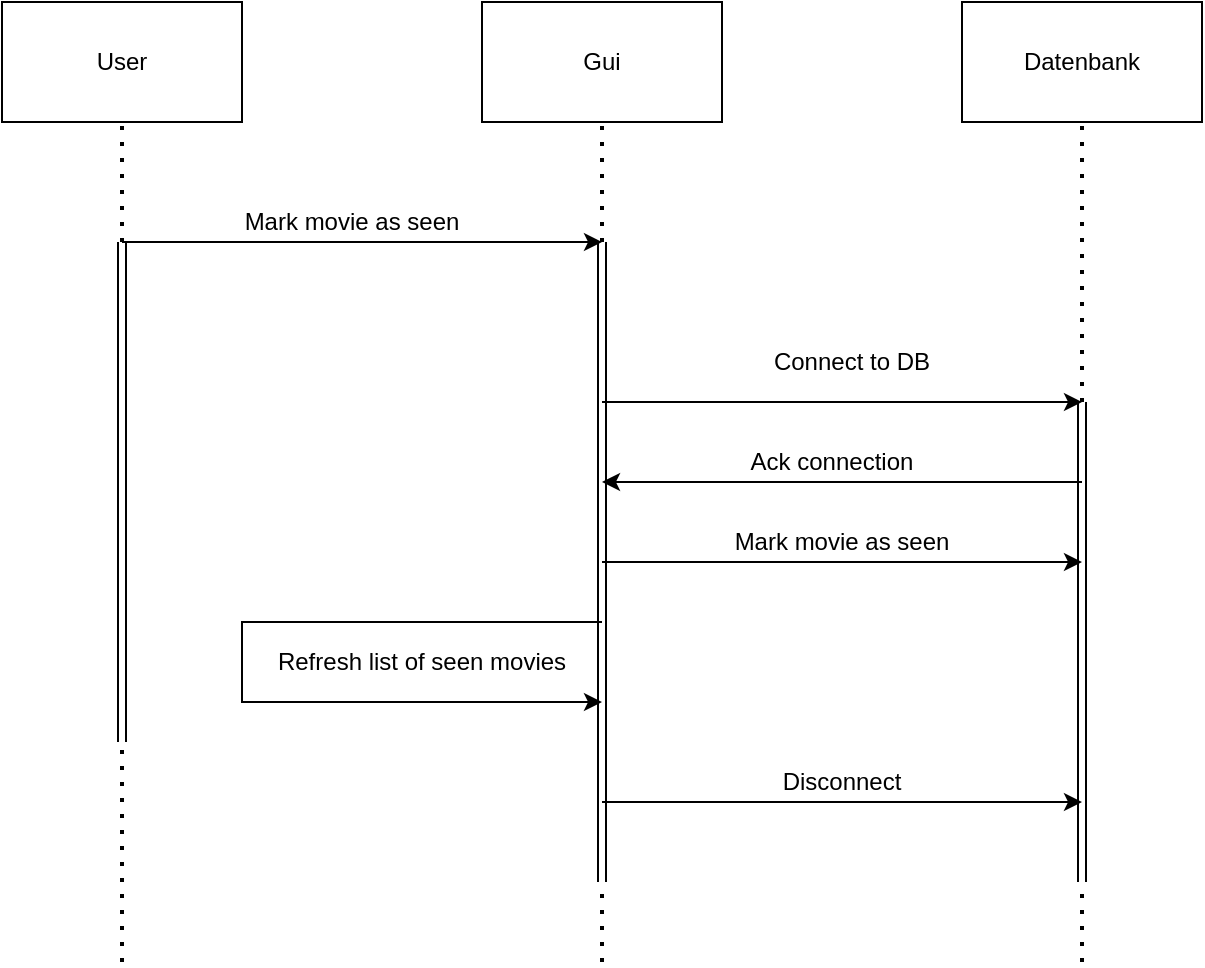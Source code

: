 <mxfile version="18.1.1"><diagram id="xQZUuwX77_SOSdHb21PF" name="Page-1"><mxGraphModel dx="1097" dy="599" grid="1" gridSize="10" guides="1" tooltips="1" connect="1" arrows="1" fold="1" page="1" pageScale="1" pageWidth="850" pageHeight="1100" math="0" shadow="0"><root><mxCell id="0"/><mxCell id="1" parent="0"/><mxCell id="JpmCrQ_L2gA9dIR58ZEQ-1" value="User" style="rounded=0;whiteSpace=wrap;html=1;" vertex="1" parent="1"><mxGeometry x="120" y="40" width="120" height="60" as="geometry"/></mxCell><mxCell id="JpmCrQ_L2gA9dIR58ZEQ-2" value="Gui" style="rounded=0;whiteSpace=wrap;html=1;" vertex="1" parent="1"><mxGeometry x="360" y="40" width="120" height="60" as="geometry"/></mxCell><mxCell id="JpmCrQ_L2gA9dIR58ZEQ-3" value="Datenbank" style="rounded=0;whiteSpace=wrap;html=1;" vertex="1" parent="1"><mxGeometry x="600" y="40" width="120" height="60" as="geometry"/></mxCell><mxCell id="JpmCrQ_L2gA9dIR58ZEQ-4" value="" style="endArrow=none;dashed=1;html=1;dashPattern=1 3;strokeWidth=2;rounded=0;entryX=0.5;entryY=1;entryDx=0;entryDy=0;" edge="1" parent="1" target="JpmCrQ_L2gA9dIR58ZEQ-1"><mxGeometry width="50" height="50" relative="1" as="geometry"><mxPoint x="180" y="160" as="sourcePoint"/><mxPoint x="450" y="170" as="targetPoint"/></mxGeometry></mxCell><mxCell id="JpmCrQ_L2gA9dIR58ZEQ-5" value="" style="endArrow=none;dashed=1;html=1;dashPattern=1 3;strokeWidth=2;rounded=0;entryX=0.5;entryY=1;entryDx=0;entryDy=0;" edge="1" parent="1" target="JpmCrQ_L2gA9dIR58ZEQ-2"><mxGeometry width="50" height="50" relative="1" as="geometry"><mxPoint x="420" y="160" as="sourcePoint"/><mxPoint x="450" y="170" as="targetPoint"/></mxGeometry></mxCell><mxCell id="JpmCrQ_L2gA9dIR58ZEQ-6" value="" style="shape=link;html=1;rounded=0;" edge="1" parent="1"><mxGeometry width="100" relative="1" as="geometry"><mxPoint x="180" y="160" as="sourcePoint"/><mxPoint x="180" y="410" as="targetPoint"/></mxGeometry></mxCell><mxCell id="JpmCrQ_L2gA9dIR58ZEQ-7" value="" style="shape=link;html=1;rounded=0;" edge="1" parent="1"><mxGeometry width="100" relative="1" as="geometry"><mxPoint x="420" y="480" as="sourcePoint"/><mxPoint x="420" y="160" as="targetPoint"/></mxGeometry></mxCell><mxCell id="JpmCrQ_L2gA9dIR58ZEQ-8" value="" style="endArrow=classic;html=1;rounded=0;" edge="1" parent="1"><mxGeometry width="50" height="50" relative="1" as="geometry"><mxPoint x="180" y="160" as="sourcePoint"/><mxPoint x="420" y="160" as="targetPoint"/></mxGeometry></mxCell><mxCell id="JpmCrQ_L2gA9dIR58ZEQ-10" value="Mark movie as seen" style="text;html=1;strokeColor=none;fillColor=none;align=center;verticalAlign=middle;whiteSpace=wrap;rounded=0;" vertex="1" parent="1"><mxGeometry x="180" y="140" width="230" height="20" as="geometry"/></mxCell><mxCell id="JpmCrQ_L2gA9dIR58ZEQ-13" value="" style="endArrow=none;dashed=1;html=1;dashPattern=1 3;strokeWidth=2;rounded=0;entryX=0.5;entryY=1;entryDx=0;entryDy=0;" edge="1" parent="1" target="JpmCrQ_L2gA9dIR58ZEQ-3"><mxGeometry width="50" height="50" relative="1" as="geometry"><mxPoint x="660" y="240" as="sourcePoint"/><mxPoint x="450" y="200" as="targetPoint"/></mxGeometry></mxCell><mxCell id="JpmCrQ_L2gA9dIR58ZEQ-14" value="" style="shape=link;html=1;rounded=0;" edge="1" parent="1"><mxGeometry width="100" relative="1" as="geometry"><mxPoint x="660" y="480" as="sourcePoint"/><mxPoint x="660" y="240" as="targetPoint"/></mxGeometry></mxCell><mxCell id="JpmCrQ_L2gA9dIR58ZEQ-15" value="" style="endArrow=classic;html=1;rounded=0;" edge="1" parent="1"><mxGeometry width="50" height="50" relative="1" as="geometry"><mxPoint x="420" y="240" as="sourcePoint"/><mxPoint x="660" y="240" as="targetPoint"/></mxGeometry></mxCell><mxCell id="JpmCrQ_L2gA9dIR58ZEQ-17" value="Connect to DB" style="text;html=1;strokeColor=none;fillColor=none;align=center;verticalAlign=middle;whiteSpace=wrap;rounded=0;" vertex="1" parent="1"><mxGeometry x="430" y="210" width="230" height="20" as="geometry"/></mxCell><mxCell id="JpmCrQ_L2gA9dIR58ZEQ-18" value="" style="endArrow=classic;html=1;rounded=0;" edge="1" parent="1"><mxGeometry width="50" height="50" relative="1" as="geometry"><mxPoint x="660" y="280" as="sourcePoint"/><mxPoint x="420" y="280" as="targetPoint"/></mxGeometry></mxCell><mxCell id="JpmCrQ_L2gA9dIR58ZEQ-20" value="Ack connection" style="text;html=1;strokeColor=none;fillColor=none;align=center;verticalAlign=middle;whiteSpace=wrap;rounded=0;" vertex="1" parent="1"><mxGeometry x="420" y="260" width="230" height="20" as="geometry"/></mxCell><mxCell id="JpmCrQ_L2gA9dIR58ZEQ-21" value="" style="endArrow=classic;html=1;rounded=0;" edge="1" parent="1"><mxGeometry width="50" height="50" relative="1" as="geometry"><mxPoint x="420" y="320" as="sourcePoint"/><mxPoint x="660" y="320" as="targetPoint"/></mxGeometry></mxCell><mxCell id="JpmCrQ_L2gA9dIR58ZEQ-23" value="Mark movie as seen" style="text;html=1;strokeColor=none;fillColor=none;align=center;verticalAlign=middle;whiteSpace=wrap;rounded=0;" vertex="1" parent="1"><mxGeometry x="430" y="300" width="220" height="20" as="geometry"/></mxCell><mxCell id="JpmCrQ_L2gA9dIR58ZEQ-26" value="" style="endArrow=classic;html=1;rounded=0;" edge="1" parent="1"><mxGeometry width="50" height="50" relative="1" as="geometry"><mxPoint x="420" y="350" as="sourcePoint"/><mxPoint x="420" y="390" as="targetPoint"/><Array as="points"><mxPoint x="240" y="350"/><mxPoint x="240" y="390"/></Array></mxGeometry></mxCell><mxCell id="JpmCrQ_L2gA9dIR58ZEQ-27" value="Refresh list of seen movies" style="text;html=1;strokeColor=none;fillColor=none;align=center;verticalAlign=middle;whiteSpace=wrap;rounded=0;" vertex="1" parent="1"><mxGeometry x="240" y="360" width="180" height="20" as="geometry"/></mxCell><mxCell id="JpmCrQ_L2gA9dIR58ZEQ-46" value="" style="endArrow=none;dashed=1;html=1;dashPattern=1 3;strokeWidth=2;rounded=0;" edge="1" parent="1"><mxGeometry width="50" height="50" relative="1" as="geometry"><mxPoint x="180" y="520" as="sourcePoint"/><mxPoint x="180" y="410" as="targetPoint"/></mxGeometry></mxCell><mxCell id="JpmCrQ_L2gA9dIR58ZEQ-47" style="edgeStyle=orthogonalEdgeStyle;rounded=0;orthogonalLoop=1;jettySize=auto;html=1;exitX=0.5;exitY=1;exitDx=0;exitDy=0;" edge="1" parent="1" source="JpmCrQ_L2gA9dIR58ZEQ-27" target="JpmCrQ_L2gA9dIR58ZEQ-27"><mxGeometry relative="1" as="geometry"/></mxCell><mxCell id="JpmCrQ_L2gA9dIR58ZEQ-48" value="" style="endArrow=classic;html=1;rounded=0;" edge="1" parent="1"><mxGeometry width="50" height="50" relative="1" as="geometry"><mxPoint x="420" y="440" as="sourcePoint"/><mxPoint x="660" y="440" as="targetPoint"/></mxGeometry></mxCell><mxCell id="JpmCrQ_L2gA9dIR58ZEQ-50" value="Disconnect" style="text;html=1;strokeColor=none;fillColor=none;align=center;verticalAlign=middle;whiteSpace=wrap;rounded=0;" vertex="1" parent="1"><mxGeometry x="420" y="420" width="240" height="20" as="geometry"/></mxCell><mxCell id="JpmCrQ_L2gA9dIR58ZEQ-51" value="" style="endArrow=none;dashed=1;html=1;dashPattern=1 3;strokeWidth=2;rounded=0;" edge="1" parent="1"><mxGeometry width="50" height="50" relative="1" as="geometry"><mxPoint x="420" y="520" as="sourcePoint"/><mxPoint x="420" y="480" as="targetPoint"/></mxGeometry></mxCell><mxCell id="JpmCrQ_L2gA9dIR58ZEQ-52" value="" style="endArrow=none;dashed=1;html=1;dashPattern=1 3;strokeWidth=2;rounded=0;" edge="1" parent="1"><mxGeometry width="50" height="50" relative="1" as="geometry"><mxPoint x="660" y="520" as="sourcePoint"/><mxPoint x="660" y="480" as="targetPoint"/></mxGeometry></mxCell></root></mxGraphModel></diagram></mxfile>